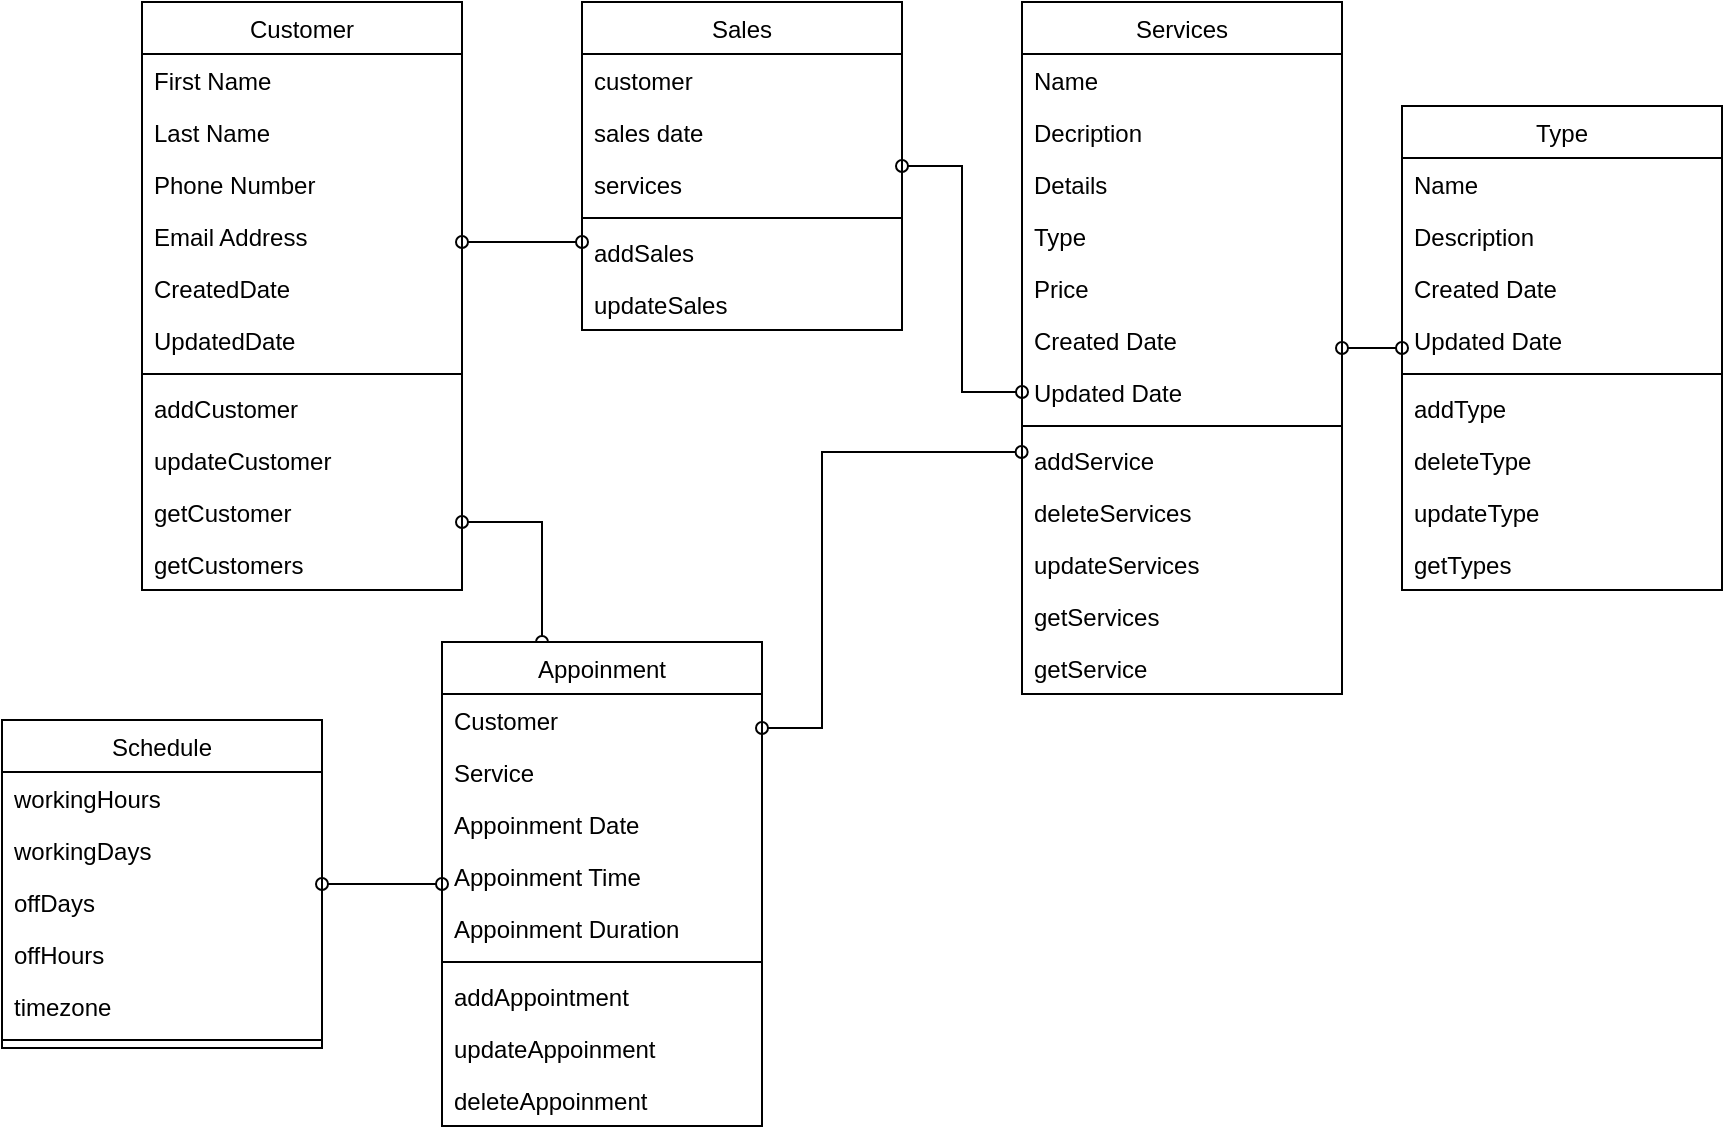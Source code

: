 <mxfile version="20.5.3" type="embed"><diagram id="C5RBs43oDa-KdzZeNtuy" name="Page-1"><mxGraphModel dx="1400" dy="238" grid="1" gridSize="10" guides="1" tooltips="1" connect="1" arrows="1" fold="1" page="1" pageScale="1" pageWidth="827" pageHeight="1169" math="0" shadow="0"><root><mxCell id="WIyWlLk6GJQsqaUBKTNV-0"/><mxCell id="WIyWlLk6GJQsqaUBKTNV-1" parent="WIyWlLk6GJQsqaUBKTNV-0"/><mxCell id="PAIF2dnGNvadHEVcVsC0-20" value="" style="rounded=0;orthogonalLoop=1;jettySize=auto;html=1;endArrow=oval;endFill=0;startArrow=oval;startFill=0;edgeStyle=orthogonalEdgeStyle;" parent="WIyWlLk6GJQsqaUBKTNV-1" source="zkfFHV4jXpPFQw0GAbJ--0" target="PAIF2dnGNvadHEVcVsC0-9" edge="1"><mxGeometry relative="1" as="geometry"><Array as="points"><mxPoint x="230" y="190"/><mxPoint x="230" y="190"/></Array></mxGeometry></mxCell><mxCell id="PAIF2dnGNvadHEVcVsC0-30" value="" style="edgeStyle=orthogonalEdgeStyle;rounded=0;orthogonalLoop=1;jettySize=auto;html=1;endArrow=oval;endFill=0;startArrow=oval;startFill=0;" parent="WIyWlLk6GJQsqaUBKTNV-1" source="zkfFHV4jXpPFQw0GAbJ--0" target="PAIF2dnGNvadHEVcVsC0-23" edge="1"><mxGeometry relative="1" as="geometry"><Array as="points"><mxPoint x="130" y="330"/><mxPoint x="250" y="330"/></Array></mxGeometry></mxCell><mxCell id="zkfFHV4jXpPFQw0GAbJ--0" value="Customer" style="swimlane;fontStyle=0;align=center;verticalAlign=top;childLayout=stackLayout;horizontal=1;startSize=26;horizontalStack=0;resizeParent=1;resizeLast=0;collapsible=1;marginBottom=0;rounded=0;shadow=0;strokeWidth=1;" parent="WIyWlLk6GJQsqaUBKTNV-1" vertex="1"><mxGeometry x="50" y="70" width="160" height="294" as="geometry"><mxRectangle x="230" y="140" width="160" height="26" as="alternateBounds"/></mxGeometry></mxCell><mxCell id="zkfFHV4jXpPFQw0GAbJ--1" value="First Name" style="text;align=left;verticalAlign=top;spacingLeft=4;spacingRight=4;overflow=hidden;rotatable=0;points=[[0,0.5],[1,0.5]];portConstraint=eastwest;" parent="zkfFHV4jXpPFQw0GAbJ--0" vertex="1"><mxGeometry y="26" width="160" height="26" as="geometry"/></mxCell><mxCell id="0" value="Last Name" style="text;align=left;verticalAlign=top;spacingLeft=4;spacingRight=4;overflow=hidden;rotatable=0;points=[[0,0.5],[1,0.5]];portConstraint=eastwest;" parent="zkfFHV4jXpPFQw0GAbJ--0" vertex="1"><mxGeometry y="52" width="160" height="26" as="geometry"/></mxCell><mxCell id="zkfFHV4jXpPFQw0GAbJ--2" value="Phone Number" style="text;align=left;verticalAlign=top;spacingLeft=4;spacingRight=4;overflow=hidden;rotatable=0;points=[[0,0.5],[1,0.5]];portConstraint=eastwest;rounded=0;shadow=0;html=0;" parent="zkfFHV4jXpPFQw0GAbJ--0" vertex="1"><mxGeometry y="78" width="160" height="26" as="geometry"/></mxCell><mxCell id="18" value="Email Address" style="text;align=left;verticalAlign=top;spacingLeft=4;spacingRight=4;overflow=hidden;rotatable=0;points=[[0,0.5],[1,0.5]];portConstraint=eastwest;rounded=0;shadow=0;html=0;" vertex="1" parent="zkfFHV4jXpPFQw0GAbJ--0"><mxGeometry y="104" width="160" height="26" as="geometry"/></mxCell><mxCell id="19" value="CreatedDate" style="text;align=left;verticalAlign=top;spacingLeft=4;spacingRight=4;overflow=hidden;rotatable=0;points=[[0,0.5],[1,0.5]];portConstraint=eastwest;rounded=0;shadow=0;html=0;" vertex="1" parent="zkfFHV4jXpPFQw0GAbJ--0"><mxGeometry y="130" width="160" height="26" as="geometry"/></mxCell><mxCell id="zkfFHV4jXpPFQw0GAbJ--3" value="UpdatedDate" style="text;align=left;verticalAlign=top;spacingLeft=4;spacingRight=4;overflow=hidden;rotatable=0;points=[[0,0.5],[1,0.5]];portConstraint=eastwest;rounded=0;shadow=0;html=0;" parent="zkfFHV4jXpPFQw0GAbJ--0" vertex="1"><mxGeometry y="156" width="160" height="26" as="geometry"/></mxCell><mxCell id="zkfFHV4jXpPFQw0GAbJ--4" value="" style="line;html=1;strokeWidth=1;align=left;verticalAlign=middle;spacingTop=-1;spacingLeft=3;spacingRight=3;rotatable=0;labelPosition=right;points=[];portConstraint=eastwest;" parent="zkfFHV4jXpPFQw0GAbJ--0" vertex="1"><mxGeometry y="182" width="160" height="8" as="geometry"/></mxCell><mxCell id="PAIF2dnGNvadHEVcVsC0-10" value="addCustomer" style="text;align=left;verticalAlign=top;spacingLeft=4;spacingRight=4;overflow=hidden;rotatable=0;points=[[0,0.5],[1,0.5]];portConstraint=eastwest;" parent="zkfFHV4jXpPFQw0GAbJ--0" vertex="1"><mxGeometry y="190" width="160" height="26" as="geometry"/></mxCell><mxCell id="PAIF2dnGNvadHEVcVsC0-13" value="updateCustomer" style="text;align=left;verticalAlign=top;spacingLeft=4;spacingRight=4;overflow=hidden;rotatable=0;points=[[0,0.5],[1,0.5]];portConstraint=eastwest;" parent="zkfFHV4jXpPFQw0GAbJ--0" vertex="1"><mxGeometry y="216" width="160" height="26" as="geometry"/></mxCell><mxCell id="1" value="getCustomer" style="text;align=left;verticalAlign=top;spacingLeft=4;spacingRight=4;overflow=hidden;rotatable=0;points=[[0,0.5],[1,0.5]];portConstraint=eastwest;" parent="zkfFHV4jXpPFQw0GAbJ--0" vertex="1"><mxGeometry y="242" width="160" height="26" as="geometry"/></mxCell><mxCell id="2" value="getCustomers" style="text;align=left;verticalAlign=top;spacingLeft=4;spacingRight=4;overflow=hidden;rotatable=0;points=[[0,0.5],[1,0.5]];portConstraint=eastwest;" parent="zkfFHV4jXpPFQw0GAbJ--0" vertex="1"><mxGeometry y="268" width="160" height="26" as="geometry"/></mxCell><mxCell id="zkfFHV4jXpPFQw0GAbJ--17" value="Services" style="swimlane;fontStyle=0;align=center;verticalAlign=top;childLayout=stackLayout;horizontal=1;startSize=26;horizontalStack=0;resizeParent=1;resizeLast=0;collapsible=1;marginBottom=0;rounded=0;shadow=0;strokeWidth=1;" parent="WIyWlLk6GJQsqaUBKTNV-1" vertex="1"><mxGeometry x="490" y="70" width="160" height="346" as="geometry"><mxRectangle x="550" y="140" width="160" height="26" as="alternateBounds"/></mxGeometry></mxCell><mxCell id="zkfFHV4jXpPFQw0GAbJ--19" value="Name" style="text;align=left;verticalAlign=top;spacingLeft=4;spacingRight=4;overflow=hidden;rotatable=0;points=[[0,0.5],[1,0.5]];portConstraint=eastwest;rounded=0;shadow=0;html=0;" parent="zkfFHV4jXpPFQw0GAbJ--17" vertex="1"><mxGeometry y="26" width="160" height="26" as="geometry"/></mxCell><mxCell id="PAIF2dnGNvadHEVcVsC0-2" value="Decription" style="text;align=left;verticalAlign=top;spacingLeft=4;spacingRight=4;overflow=hidden;rotatable=0;points=[[0,0.5],[1,0.5]];portConstraint=eastwest;rounded=0;shadow=0;html=0;" parent="zkfFHV4jXpPFQw0GAbJ--17" vertex="1"><mxGeometry y="52" width="160" height="26" as="geometry"/></mxCell><mxCell id="PAIF2dnGNvadHEVcVsC0-3" value="Details" style="text;align=left;verticalAlign=top;spacingLeft=4;spacingRight=4;overflow=hidden;rotatable=0;points=[[0,0.5],[1,0.5]];portConstraint=eastwest;rounded=0;shadow=0;html=0;" parent="zkfFHV4jXpPFQw0GAbJ--17" vertex="1"><mxGeometry y="78" width="160" height="26" as="geometry"/></mxCell><mxCell id="PAIF2dnGNvadHEVcVsC0-0" value="Type" style="text;align=left;verticalAlign=top;spacingLeft=4;spacingRight=4;overflow=hidden;rotatable=0;points=[[0,0.5],[1,0.5]];portConstraint=eastwest;rounded=0;shadow=0;html=0;" parent="zkfFHV4jXpPFQw0GAbJ--17" vertex="1"><mxGeometry y="104" width="160" height="26" as="geometry"/></mxCell><mxCell id="22" value="Price" style="text;align=left;verticalAlign=top;spacingLeft=4;spacingRight=4;overflow=hidden;rotatable=0;points=[[0,0.5],[1,0.5]];portConstraint=eastwest;rounded=0;shadow=0;html=0;" vertex="1" parent="zkfFHV4jXpPFQw0GAbJ--17"><mxGeometry y="130" width="160" height="26" as="geometry"/></mxCell><mxCell id="23" value="Created Date" style="text;align=left;verticalAlign=top;spacingLeft=4;spacingRight=4;overflow=hidden;rotatable=0;points=[[0,0.5],[1,0.5]];portConstraint=eastwest;rounded=0;shadow=0;html=0;" vertex="1" parent="zkfFHV4jXpPFQw0GAbJ--17"><mxGeometry y="156" width="160" height="26" as="geometry"/></mxCell><mxCell id="PAIF2dnGNvadHEVcVsC0-1" value="Updated Date" style="text;align=left;verticalAlign=top;spacingLeft=4;spacingRight=4;overflow=hidden;rotatable=0;points=[[0,0.5],[1,0.5]];portConstraint=eastwest;rounded=0;shadow=0;html=0;" parent="zkfFHV4jXpPFQw0GAbJ--17" vertex="1"><mxGeometry y="182" width="160" height="26" as="geometry"/></mxCell><mxCell id="PAIF2dnGNvadHEVcVsC0-11" value="" style="line;html=1;strokeWidth=1;align=left;verticalAlign=middle;spacingTop=-1;spacingLeft=3;spacingRight=3;rotatable=0;labelPosition=right;points=[];portConstraint=eastwest;" parent="zkfFHV4jXpPFQw0GAbJ--17" vertex="1"><mxGeometry y="208" width="160" height="8" as="geometry"/></mxCell><mxCell id="PAIF2dnGNvadHEVcVsC0-12" value="addService" style="text;align=left;verticalAlign=top;spacingLeft=4;spacingRight=4;overflow=hidden;rotatable=0;points=[[0,0.5],[1,0.5]];portConstraint=eastwest;rounded=0;shadow=0;html=0;" parent="zkfFHV4jXpPFQw0GAbJ--17" vertex="1"><mxGeometry y="216" width="160" height="26" as="geometry"/></mxCell><mxCell id="PAIF2dnGNvadHEVcVsC0-15" value="deleteServices" style="text;align=left;verticalAlign=top;spacingLeft=4;spacingRight=4;overflow=hidden;rotatable=0;points=[[0,0.5],[1,0.5]];portConstraint=eastwest;rounded=0;shadow=0;html=0;" parent="zkfFHV4jXpPFQw0GAbJ--17" vertex="1"><mxGeometry y="242" width="160" height="26" as="geometry"/></mxCell><mxCell id="PAIF2dnGNvadHEVcVsC0-16" value="updateServices" style="text;align=left;verticalAlign=top;spacingLeft=4;spacingRight=4;overflow=hidden;rotatable=0;points=[[0,0.5],[1,0.5]];portConstraint=eastwest;rounded=0;shadow=0;html=0;" parent="zkfFHV4jXpPFQw0GAbJ--17" vertex="1"><mxGeometry y="268" width="160" height="26" as="geometry"/></mxCell><mxCell id="3" value="getServices" style="text;align=left;verticalAlign=top;spacingLeft=4;spacingRight=4;overflow=hidden;rotatable=0;points=[[0,0.5],[1,0.5]];portConstraint=eastwest;rounded=0;shadow=0;html=0;" vertex="1" parent="zkfFHV4jXpPFQw0GAbJ--17"><mxGeometry y="294" width="160" height="26" as="geometry"/></mxCell><mxCell id="4" value="getService" style="text;align=left;verticalAlign=top;spacingLeft=4;spacingRight=4;overflow=hidden;rotatable=0;points=[[0,0.5],[1,0.5]];portConstraint=eastwest;rounded=0;shadow=0;html=0;" vertex="1" parent="zkfFHV4jXpPFQw0GAbJ--17"><mxGeometry y="320" width="160" height="26" as="geometry"/></mxCell><mxCell id="PAIF2dnGNvadHEVcVsC0-22" value="" style="edgeStyle=elbowEdgeStyle;rounded=0;orthogonalLoop=1;jettySize=auto;html=1;endArrow=oval;endFill=0;startArrow=oval;startFill=0;" parent="WIyWlLk6GJQsqaUBKTNV-1" source="PAIF2dnGNvadHEVcVsC0-4" target="PAIF2dnGNvadHEVcVsC0-1" edge="1"><mxGeometry relative="1" as="geometry"/></mxCell><mxCell id="PAIF2dnGNvadHEVcVsC0-4" value="Sales" style="swimlane;fontStyle=0;align=center;verticalAlign=top;childLayout=stackLayout;horizontal=1;startSize=26;horizontalStack=0;resizeParent=1;resizeLast=0;collapsible=1;marginBottom=0;rounded=0;shadow=0;strokeWidth=1;" parent="WIyWlLk6GJQsqaUBKTNV-1" vertex="1"><mxGeometry x="270" y="70" width="160" height="164" as="geometry"><mxRectangle x="230" y="140" width="160" height="26" as="alternateBounds"/></mxGeometry></mxCell><mxCell id="PAIF2dnGNvadHEVcVsC0-5" value="customer" style="text;align=left;verticalAlign=top;spacingLeft=4;spacingRight=4;overflow=hidden;rotatable=0;points=[[0,0.5],[1,0.5]];portConstraint=eastwest;" parent="PAIF2dnGNvadHEVcVsC0-4" vertex="1"><mxGeometry y="26" width="160" height="26" as="geometry"/></mxCell><mxCell id="PAIF2dnGNvadHEVcVsC0-6" value="sales date" style="text;align=left;verticalAlign=top;spacingLeft=4;spacingRight=4;overflow=hidden;rotatable=0;points=[[0,0.5],[1,0.5]];portConstraint=eastwest;rounded=0;shadow=0;html=0;" parent="PAIF2dnGNvadHEVcVsC0-4" vertex="1"><mxGeometry y="52" width="160" height="26" as="geometry"/></mxCell><mxCell id="PAIF2dnGNvadHEVcVsC0-7" value="services" style="text;align=left;verticalAlign=top;spacingLeft=4;spacingRight=4;overflow=hidden;rotatable=0;points=[[0,0.5],[1,0.5]];portConstraint=eastwest;rounded=0;shadow=0;html=0;" parent="PAIF2dnGNvadHEVcVsC0-4" vertex="1"><mxGeometry y="78" width="160" height="26" as="geometry"/></mxCell><mxCell id="PAIF2dnGNvadHEVcVsC0-8" value="" style="line;html=1;strokeWidth=1;align=left;verticalAlign=middle;spacingTop=-1;spacingLeft=3;spacingRight=3;rotatable=0;labelPosition=right;points=[];portConstraint=eastwest;" parent="PAIF2dnGNvadHEVcVsC0-4" vertex="1"><mxGeometry y="104" width="160" height="8" as="geometry"/></mxCell><mxCell id="PAIF2dnGNvadHEVcVsC0-9" value="addSales" style="text;align=left;verticalAlign=top;spacingLeft=4;spacingRight=4;overflow=hidden;rotatable=0;points=[[0,0.5],[1,0.5]];portConstraint=eastwest;" parent="PAIF2dnGNvadHEVcVsC0-4" vertex="1"><mxGeometry y="112" width="160" height="26" as="geometry"/></mxCell><mxCell id="PAIF2dnGNvadHEVcVsC0-17" value="updateSales" style="text;align=left;verticalAlign=top;spacingLeft=4;spacingRight=4;overflow=hidden;rotatable=0;points=[[0,0.5],[1,0.5]];portConstraint=eastwest;" parent="PAIF2dnGNvadHEVcVsC0-4" vertex="1"><mxGeometry y="138" width="160" height="26" as="geometry"/></mxCell><mxCell id="PAIF2dnGNvadHEVcVsC0-34" style="edgeStyle=orthogonalEdgeStyle;rounded=0;orthogonalLoop=1;jettySize=auto;html=1;entryX=-0.001;entryY=0.328;entryDx=0;entryDy=0;entryPerimeter=0;endArrow=oval;endFill=0;startArrow=oval;startFill=0;" parent="WIyWlLk6GJQsqaUBKTNV-1" source="PAIF2dnGNvadHEVcVsC0-23" target="PAIF2dnGNvadHEVcVsC0-12" edge="1"><mxGeometry relative="1" as="geometry"><Array as="points"><mxPoint x="390" y="433"/><mxPoint x="390" y="295"/><mxPoint x="490" y="295"/></Array></mxGeometry></mxCell><mxCell id="PAIF2dnGNvadHEVcVsC0-45" value="" style="edgeStyle=orthogonalEdgeStyle;rounded=0;orthogonalLoop=1;jettySize=auto;html=1;endArrow=oval;endFill=0;startArrow=oval;startFill=0;" parent="WIyWlLk6GJQsqaUBKTNV-1" source="PAIF2dnGNvadHEVcVsC0-23" target="PAIF2dnGNvadHEVcVsC0-35" edge="1"><mxGeometry relative="1" as="geometry"/></mxCell><mxCell id="PAIF2dnGNvadHEVcVsC0-23" value="Appoinment" style="swimlane;fontStyle=0;align=center;verticalAlign=top;childLayout=stackLayout;horizontal=1;startSize=26;horizontalStack=0;resizeParent=1;resizeLast=0;collapsible=1;marginBottom=0;rounded=0;shadow=0;strokeWidth=1;" parent="WIyWlLk6GJQsqaUBKTNV-1" vertex="1"><mxGeometry x="200" y="390" width="160" height="242" as="geometry"><mxRectangle x="230" y="140" width="160" height="26" as="alternateBounds"/></mxGeometry></mxCell><mxCell id="PAIF2dnGNvadHEVcVsC0-24" value="Customer" style="text;align=left;verticalAlign=top;spacingLeft=4;spacingRight=4;overflow=hidden;rotatable=0;points=[[0,0.5],[1,0.5]];portConstraint=eastwest;" parent="PAIF2dnGNvadHEVcVsC0-23" vertex="1"><mxGeometry y="26" width="160" height="26" as="geometry"/></mxCell><mxCell id="PAIF2dnGNvadHEVcVsC0-31" value="Service" style="text;align=left;verticalAlign=top;spacingLeft=4;spacingRight=4;overflow=hidden;rotatable=0;points=[[0,0.5],[1,0.5]];portConstraint=eastwest;rounded=0;shadow=0;html=0;" parent="PAIF2dnGNvadHEVcVsC0-23" vertex="1"><mxGeometry y="52" width="160" height="26" as="geometry"/></mxCell><mxCell id="PAIF2dnGNvadHEVcVsC0-25" value="Appoinment Date" style="text;align=left;verticalAlign=top;spacingLeft=4;spacingRight=4;overflow=hidden;rotatable=0;points=[[0,0.5],[1,0.5]];portConstraint=eastwest;rounded=0;shadow=0;html=0;" parent="PAIF2dnGNvadHEVcVsC0-23" vertex="1"><mxGeometry y="78" width="160" height="26" as="geometry"/></mxCell><mxCell id="PAIF2dnGNvadHEVcVsC0-26" value="Appoinment Time" style="text;align=left;verticalAlign=top;spacingLeft=4;spacingRight=4;overflow=hidden;rotatable=0;points=[[0,0.5],[1,0.5]];portConstraint=eastwest;rounded=0;shadow=0;html=0;" parent="PAIF2dnGNvadHEVcVsC0-23" vertex="1"><mxGeometry y="104" width="160" height="26" as="geometry"/></mxCell><mxCell id="PAIF2dnGNvadHEVcVsC0-32" value="Appoinment Duration" style="text;align=left;verticalAlign=top;spacingLeft=4;spacingRight=4;overflow=hidden;rotatable=0;points=[[0,0.5],[1,0.5]];portConstraint=eastwest;rounded=0;shadow=0;html=0;" parent="PAIF2dnGNvadHEVcVsC0-23" vertex="1"><mxGeometry y="130" width="160" height="26" as="geometry"/></mxCell><mxCell id="PAIF2dnGNvadHEVcVsC0-27" value="" style="line;html=1;strokeWidth=1;align=left;verticalAlign=middle;spacingTop=-1;spacingLeft=3;spacingRight=3;rotatable=0;labelPosition=right;points=[];portConstraint=eastwest;" parent="PAIF2dnGNvadHEVcVsC0-23" vertex="1"><mxGeometry y="156" width="160" height="8" as="geometry"/></mxCell><mxCell id="PAIF2dnGNvadHEVcVsC0-28" value="addAppointment" style="text;align=left;verticalAlign=top;spacingLeft=4;spacingRight=4;overflow=hidden;rotatable=0;points=[[0,0.5],[1,0.5]];portConstraint=eastwest;" parent="PAIF2dnGNvadHEVcVsC0-23" vertex="1"><mxGeometry y="164" width="160" height="26" as="geometry"/></mxCell><mxCell id="PAIF2dnGNvadHEVcVsC0-29" value="updateAppoinment" style="text;align=left;verticalAlign=top;spacingLeft=4;spacingRight=4;overflow=hidden;rotatable=0;points=[[0,0.5],[1,0.5]];portConstraint=eastwest;" parent="PAIF2dnGNvadHEVcVsC0-23" vertex="1"><mxGeometry y="190" width="160" height="26" as="geometry"/></mxCell><mxCell id="PAIF2dnGNvadHEVcVsC0-33" value="deleteAppoinment" style="text;align=left;verticalAlign=top;spacingLeft=4;spacingRight=4;overflow=hidden;rotatable=0;points=[[0,0.5],[1,0.5]];portConstraint=eastwest;" parent="PAIF2dnGNvadHEVcVsC0-23" vertex="1"><mxGeometry y="216" width="160" height="26" as="geometry"/></mxCell><mxCell id="PAIF2dnGNvadHEVcVsC0-35" value="Schedule" style="swimlane;fontStyle=0;align=center;verticalAlign=top;childLayout=stackLayout;horizontal=1;startSize=26;horizontalStack=0;resizeParent=1;resizeLast=0;collapsible=1;marginBottom=0;rounded=0;shadow=0;strokeWidth=1;" parent="WIyWlLk6GJQsqaUBKTNV-1" vertex="1"><mxGeometry x="-20" y="429" width="160" height="164" as="geometry"><mxRectangle x="230" y="140" width="160" height="26" as="alternateBounds"/></mxGeometry></mxCell><mxCell id="tzXKRHXcGbhTf9hSEiqj-2" value="workingHours" style="text;align=left;verticalAlign=top;spacingLeft=4;spacingRight=4;overflow=hidden;rotatable=0;points=[[0,0.5],[1,0.5]];portConstraint=eastwest;" parent="PAIF2dnGNvadHEVcVsC0-35" vertex="1"><mxGeometry y="26" width="160" height="26" as="geometry"/></mxCell><mxCell id="tzXKRHXcGbhTf9hSEiqj-1" value="workingDays" style="text;align=left;verticalAlign=top;spacingLeft=4;spacingRight=4;overflow=hidden;rotatable=0;points=[[0,0.5],[1,0.5]];portConstraint=eastwest;" parent="PAIF2dnGNvadHEVcVsC0-35" vertex="1"><mxGeometry y="52" width="160" height="26" as="geometry"/></mxCell><mxCell id="PAIF2dnGNvadHEVcVsC0-42" value="offDays" style="text;align=left;verticalAlign=top;spacingLeft=4;spacingRight=4;overflow=hidden;rotatable=0;points=[[0,0.5],[1,0.5]];portConstraint=eastwest;" parent="PAIF2dnGNvadHEVcVsC0-35" vertex="1"><mxGeometry y="78" width="160" height="26" as="geometry"/></mxCell><mxCell id="tzXKRHXcGbhTf9hSEiqj-0" value="offHours" style="text;align=left;verticalAlign=top;spacingLeft=4;spacingRight=4;overflow=hidden;rotatable=0;points=[[0,0.5],[1,0.5]];portConstraint=eastwest;" parent="PAIF2dnGNvadHEVcVsC0-35" vertex="1"><mxGeometry y="104" width="160" height="26" as="geometry"/></mxCell><mxCell id="PAIF2dnGNvadHEVcVsC0-43" value="timezone" style="text;align=left;verticalAlign=top;spacingLeft=4;spacingRight=4;overflow=hidden;rotatable=0;points=[[0,0.5],[1,0.5]];portConstraint=eastwest;" parent="PAIF2dnGNvadHEVcVsC0-35" vertex="1"><mxGeometry y="130" width="160" height="26" as="geometry"/></mxCell><mxCell id="PAIF2dnGNvadHEVcVsC0-41" value="" style="line;html=1;strokeWidth=1;align=left;verticalAlign=middle;spacingTop=-1;spacingLeft=3;spacingRight=3;rotatable=0;labelPosition=right;points=[];portConstraint=eastwest;" parent="PAIF2dnGNvadHEVcVsC0-35" vertex="1"><mxGeometry y="156" width="160" height="8" as="geometry"/></mxCell><mxCell id="17" style="edgeStyle=orthogonalEdgeStyle;rounded=0;orthogonalLoop=1;jettySize=auto;html=1;endArrow=oval;endFill=0;startArrow=oval;startFill=0;" edge="1" parent="WIyWlLk6GJQsqaUBKTNV-1" source="5" target="zkfFHV4jXpPFQw0GAbJ--17"><mxGeometry relative="1" as="geometry"/></mxCell><mxCell id="5" value="Type" style="swimlane;fontStyle=0;align=center;verticalAlign=top;childLayout=stackLayout;horizontal=1;startSize=26;horizontalStack=0;resizeParent=1;resizeLast=0;collapsible=1;marginBottom=0;rounded=0;shadow=0;strokeWidth=1;" vertex="1" parent="WIyWlLk6GJQsqaUBKTNV-1"><mxGeometry x="680" y="122" width="160" height="242" as="geometry"><mxRectangle x="550" y="140" width="160" height="26" as="alternateBounds"/></mxGeometry></mxCell><mxCell id="6" value="Name" style="text;align=left;verticalAlign=top;spacingLeft=4;spacingRight=4;overflow=hidden;rotatable=0;points=[[0,0.5],[1,0.5]];portConstraint=eastwest;rounded=0;shadow=0;html=0;" vertex="1" parent="5"><mxGeometry y="26" width="160" height="26" as="geometry"/></mxCell><mxCell id="20" value="Description" style="text;align=left;verticalAlign=top;spacingLeft=4;spacingRight=4;overflow=hidden;rotatable=0;points=[[0,0.5],[1,0.5]];portConstraint=eastwest;rounded=0;shadow=0;html=0;" vertex="1" parent="5"><mxGeometry y="52" width="160" height="26" as="geometry"/></mxCell><mxCell id="21" value="Created Date" style="text;align=left;verticalAlign=top;spacingLeft=4;spacingRight=4;overflow=hidden;rotatable=0;points=[[0,0.5],[1,0.5]];portConstraint=eastwest;rounded=0;shadow=0;html=0;" vertex="1" parent="5"><mxGeometry y="78" width="160" height="26" as="geometry"/></mxCell><mxCell id="10" value="Updated Date" style="text;align=left;verticalAlign=top;spacingLeft=4;spacingRight=4;overflow=hidden;rotatable=0;points=[[0,0.5],[1,0.5]];portConstraint=eastwest;rounded=0;shadow=0;html=0;" vertex="1" parent="5"><mxGeometry y="104" width="160" height="26" as="geometry"/></mxCell><mxCell id="11" value="" style="line;html=1;strokeWidth=1;align=left;verticalAlign=middle;spacingTop=-1;spacingLeft=3;spacingRight=3;rotatable=0;labelPosition=right;points=[];portConstraint=eastwest;" vertex="1" parent="5"><mxGeometry y="130" width="160" height="8" as="geometry"/></mxCell><mxCell id="12" value="addType" style="text;align=left;verticalAlign=top;spacingLeft=4;spacingRight=4;overflow=hidden;rotatable=0;points=[[0,0.5],[1,0.5]];portConstraint=eastwest;rounded=0;shadow=0;html=0;" vertex="1" parent="5"><mxGeometry y="138" width="160" height="26" as="geometry"/></mxCell><mxCell id="13" value="deleteType" style="text;align=left;verticalAlign=top;spacingLeft=4;spacingRight=4;overflow=hidden;rotatable=0;points=[[0,0.5],[1,0.5]];portConstraint=eastwest;rounded=0;shadow=0;html=0;" vertex="1" parent="5"><mxGeometry y="164" width="160" height="26" as="geometry"/></mxCell><mxCell id="14" value="updateType" style="text;align=left;verticalAlign=top;spacingLeft=4;spacingRight=4;overflow=hidden;rotatable=0;points=[[0,0.5],[1,0.5]];portConstraint=eastwest;rounded=0;shadow=0;html=0;" vertex="1" parent="5"><mxGeometry y="190" width="160" height="26" as="geometry"/></mxCell><mxCell id="15" value="getTypes" style="text;align=left;verticalAlign=top;spacingLeft=4;spacingRight=4;overflow=hidden;rotatable=0;points=[[0,0.5],[1,0.5]];portConstraint=eastwest;rounded=0;shadow=0;html=0;" vertex="1" parent="5"><mxGeometry y="216" width="160" height="26" as="geometry"/></mxCell></root></mxGraphModel></diagram></mxfile>